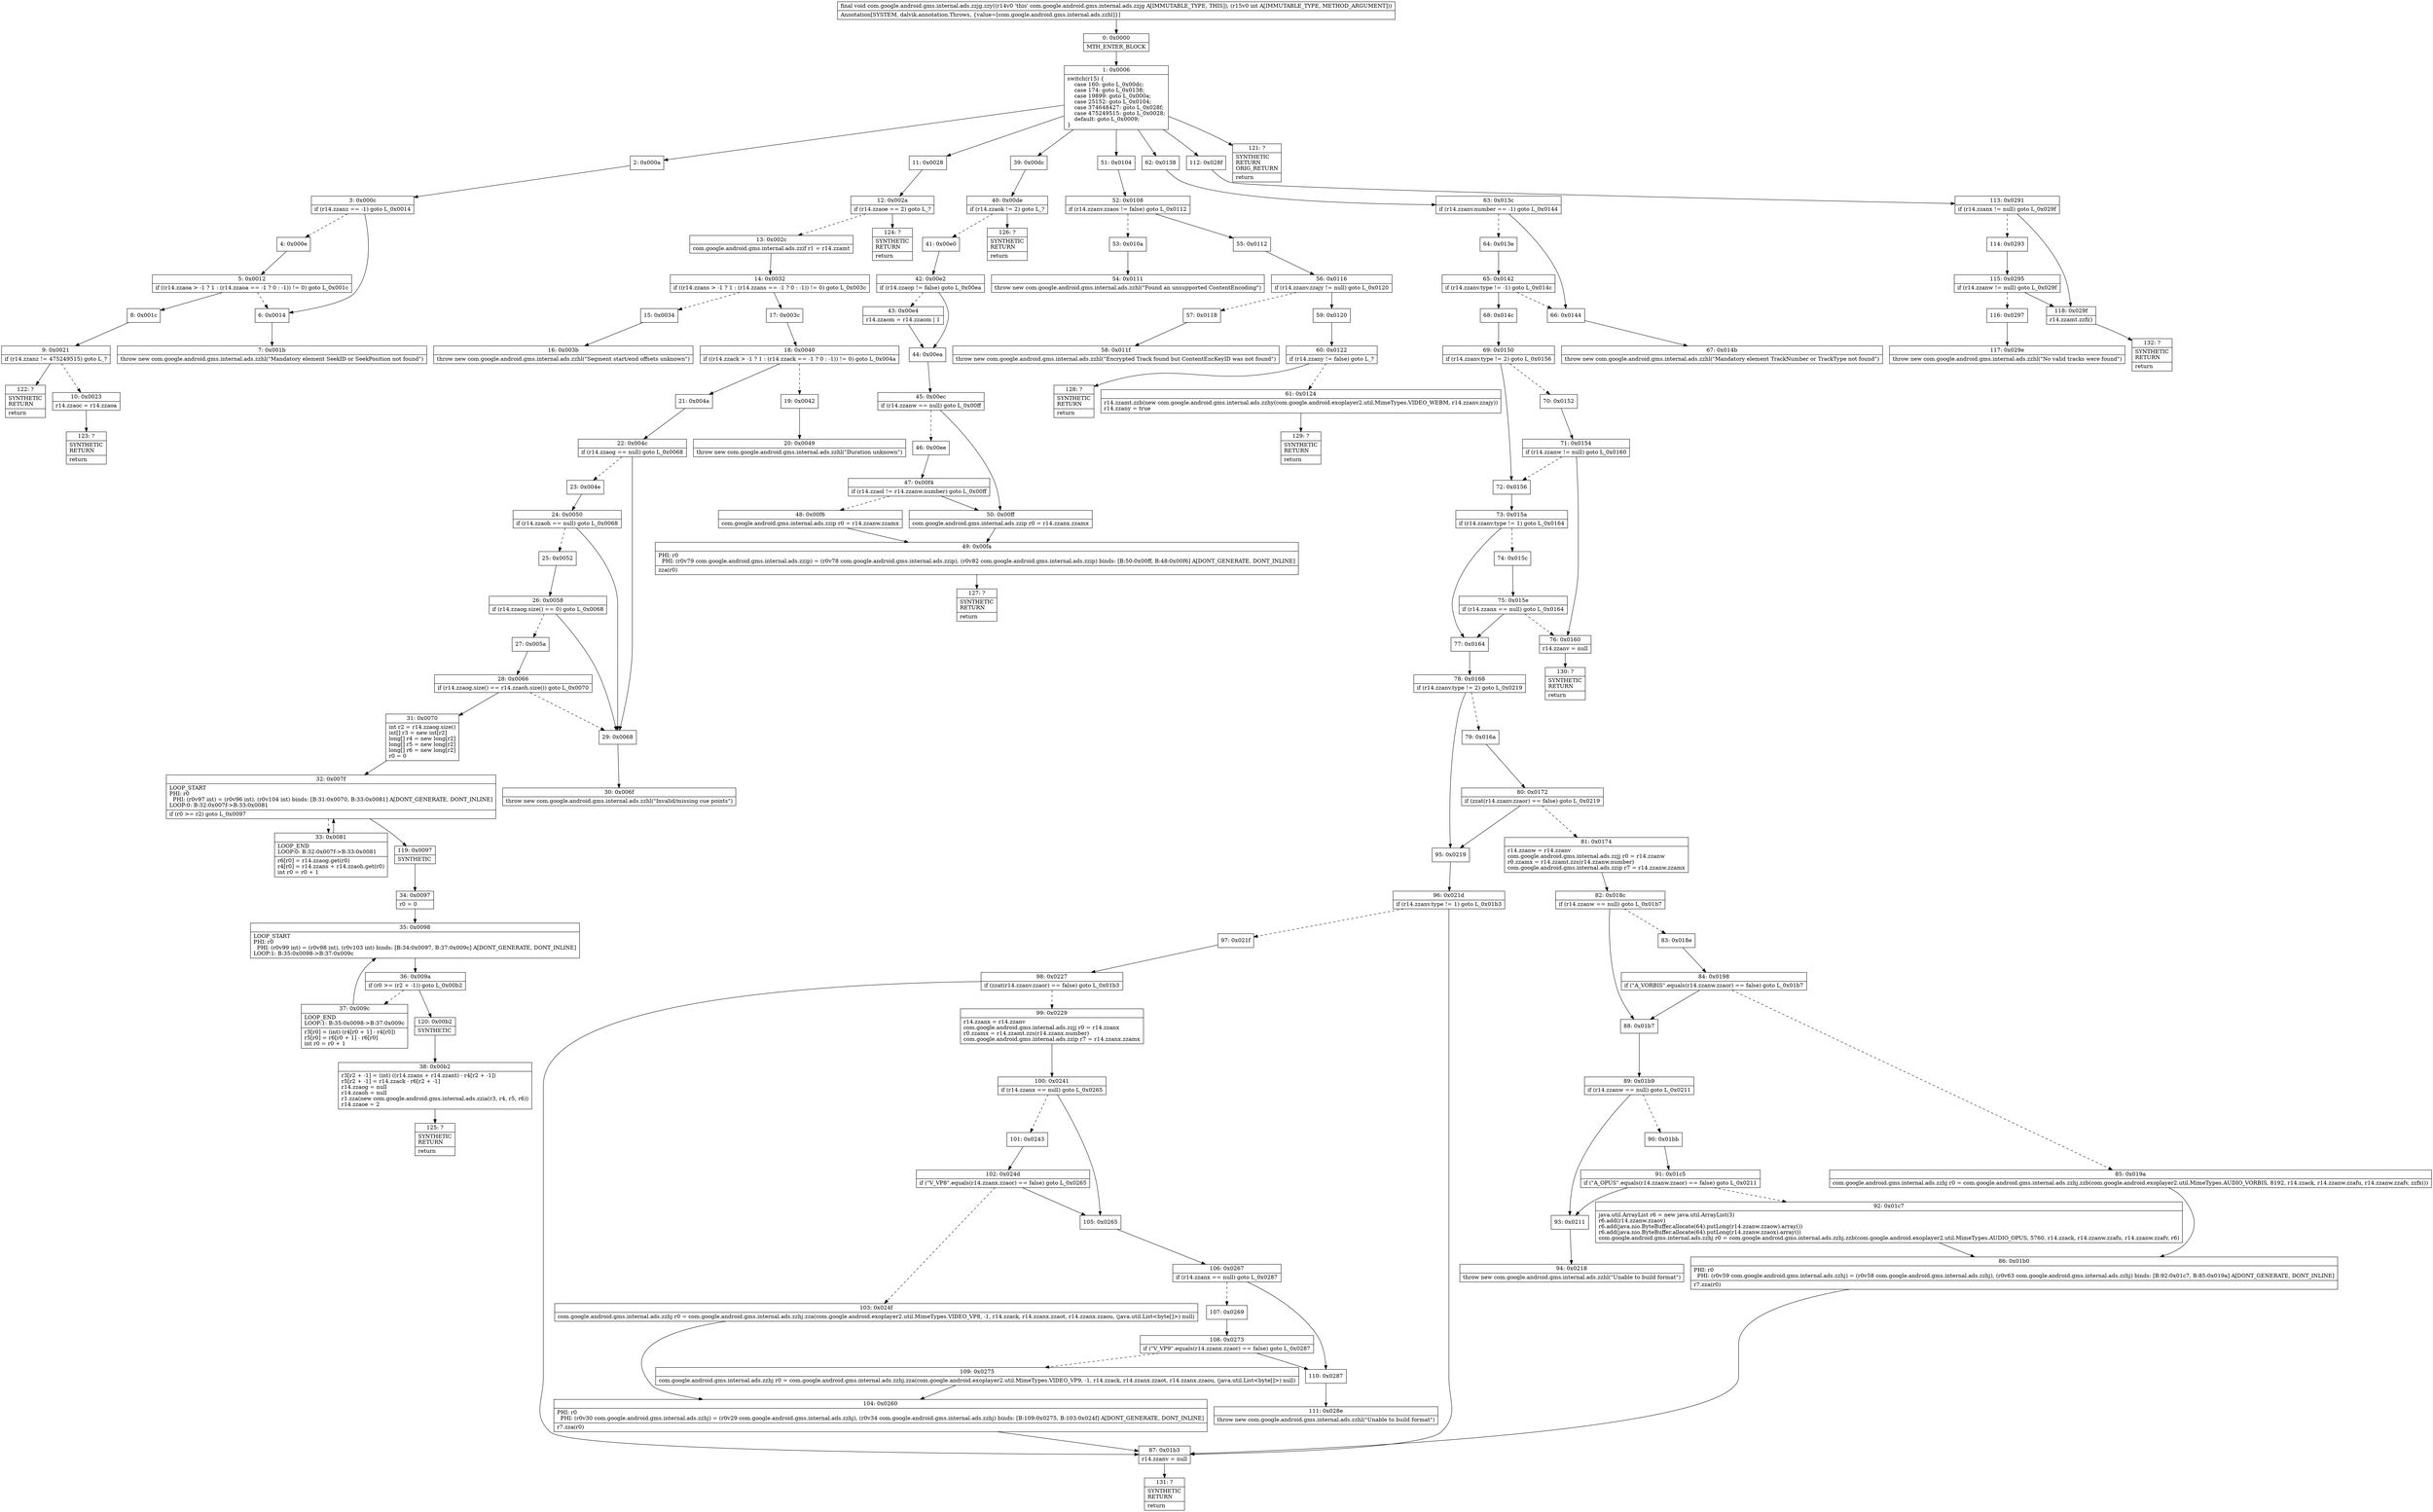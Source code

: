 digraph "CFG forcom.google.android.gms.internal.ads.zzjg.zzy(I)V" {
Node_0 [shape=record,label="{0\:\ 0x0000|MTH_ENTER_BLOCK\l}"];
Node_1 [shape=record,label="{1\:\ 0x0006|switch(r15) \{\l    case 160: goto L_0x00dc;\l    case 174: goto L_0x0138;\l    case 19899: goto L_0x000a;\l    case 25152: goto L_0x0104;\l    case 374648427: goto L_0x028f;\l    case 475249515: goto L_0x0028;\l    default: goto L_0x0009;\l\}\l}"];
Node_2 [shape=record,label="{2\:\ 0x000a}"];
Node_3 [shape=record,label="{3\:\ 0x000c|if (r14.zzanz == \-1) goto L_0x0014\l}"];
Node_4 [shape=record,label="{4\:\ 0x000e}"];
Node_5 [shape=record,label="{5\:\ 0x0012|if ((r14.zzaoa \> \-1 ? 1 : (r14.zzaoa == \-1 ? 0 : \-1)) != 0) goto L_0x001c\l}"];
Node_6 [shape=record,label="{6\:\ 0x0014}"];
Node_7 [shape=record,label="{7\:\ 0x001b|throw new com.google.android.gms.internal.ads.zzhl(\"Mandatory element SeekID or SeekPosition not found\")\l}"];
Node_8 [shape=record,label="{8\:\ 0x001c}"];
Node_9 [shape=record,label="{9\:\ 0x0021|if (r14.zzanz != 475249515) goto L_?\l}"];
Node_10 [shape=record,label="{10\:\ 0x0023|r14.zzaoc = r14.zzaoa\l}"];
Node_11 [shape=record,label="{11\:\ 0x0028}"];
Node_12 [shape=record,label="{12\:\ 0x002a|if (r14.zzaoe == 2) goto L_?\l}"];
Node_13 [shape=record,label="{13\:\ 0x002c|com.google.android.gms.internal.ads.zzif r1 = r14.zzamt\l}"];
Node_14 [shape=record,label="{14\:\ 0x0032|if ((r14.zzans \> \-1 ? 1 : (r14.zzans == \-1 ? 0 : \-1)) != 0) goto L_0x003c\l}"];
Node_15 [shape=record,label="{15\:\ 0x0034}"];
Node_16 [shape=record,label="{16\:\ 0x003b|throw new com.google.android.gms.internal.ads.zzhl(\"Segment start\/end offsets unknown\")\l}"];
Node_17 [shape=record,label="{17\:\ 0x003c}"];
Node_18 [shape=record,label="{18\:\ 0x0040|if ((r14.zzack \> \-1 ? 1 : (r14.zzack == \-1 ? 0 : \-1)) != 0) goto L_0x004a\l}"];
Node_19 [shape=record,label="{19\:\ 0x0042}"];
Node_20 [shape=record,label="{20\:\ 0x0049|throw new com.google.android.gms.internal.ads.zzhl(\"Duration unknown\")\l}"];
Node_21 [shape=record,label="{21\:\ 0x004a}"];
Node_22 [shape=record,label="{22\:\ 0x004c|if (r14.zzaog == null) goto L_0x0068\l}"];
Node_23 [shape=record,label="{23\:\ 0x004e}"];
Node_24 [shape=record,label="{24\:\ 0x0050|if (r14.zzaoh == null) goto L_0x0068\l}"];
Node_25 [shape=record,label="{25\:\ 0x0052}"];
Node_26 [shape=record,label="{26\:\ 0x0058|if (r14.zzaog.size() == 0) goto L_0x0068\l}"];
Node_27 [shape=record,label="{27\:\ 0x005a}"];
Node_28 [shape=record,label="{28\:\ 0x0066|if (r14.zzaog.size() == r14.zzaoh.size()) goto L_0x0070\l}"];
Node_29 [shape=record,label="{29\:\ 0x0068}"];
Node_30 [shape=record,label="{30\:\ 0x006f|throw new com.google.android.gms.internal.ads.zzhl(\"Invalid\/missing cue points\")\l}"];
Node_31 [shape=record,label="{31\:\ 0x0070|int r2 = r14.zzaog.size()\lint[] r3 = new int[r2]\llong[] r4 = new long[r2]\llong[] r5 = new long[r2]\llong[] r6 = new long[r2]\lr0 = 0\l}"];
Node_32 [shape=record,label="{32\:\ 0x007f|LOOP_START\lPHI: r0 \l  PHI: (r0v97 int) = (r0v96 int), (r0v104 int) binds: [B:31:0x0070, B:33:0x0081] A[DONT_GENERATE, DONT_INLINE]\lLOOP:0: B:32:0x007f\-\>B:33:0x0081\l|if (r0 \>= r2) goto L_0x0097\l}"];
Node_33 [shape=record,label="{33\:\ 0x0081|LOOP_END\lLOOP:0: B:32:0x007f\-\>B:33:0x0081\l|r6[r0] = r14.zzaog.get(r0)\lr4[r0] = r14.zzans + r14.zzaoh.get(r0)\lint r0 = r0 + 1\l}"];
Node_34 [shape=record,label="{34\:\ 0x0097|r0 = 0\l}"];
Node_35 [shape=record,label="{35\:\ 0x0098|LOOP_START\lPHI: r0 \l  PHI: (r0v99 int) = (r0v98 int), (r0v103 int) binds: [B:34:0x0097, B:37:0x009c] A[DONT_GENERATE, DONT_INLINE]\lLOOP:1: B:35:0x0098\-\>B:37:0x009c\l}"];
Node_36 [shape=record,label="{36\:\ 0x009a|if (r0 \>= (r2 + \-1)) goto L_0x00b2\l}"];
Node_37 [shape=record,label="{37\:\ 0x009c|LOOP_END\lLOOP:1: B:35:0x0098\-\>B:37:0x009c\l|r3[r0] = (int) (r4[r0 + 1] \- r4[r0])\lr5[r0] = r6[r0 + 1] \- r6[r0]\lint r0 = r0 + 1\l}"];
Node_38 [shape=record,label="{38\:\ 0x00b2|r3[r2 + \-1] = (int) ((r14.zzans + r14.zzant) \- r4[r2 + \-1])\lr5[r2 + \-1] = r14.zzack \- r6[r2 + \-1]\lr14.zzaog = null\lr14.zzaoh = null\lr1.zza(new com.google.android.gms.internal.ads.zzia(r3, r4, r5, r6))\lr14.zzaoe = 2\l}"];
Node_39 [shape=record,label="{39\:\ 0x00dc}"];
Node_40 [shape=record,label="{40\:\ 0x00de|if (r14.zzaok != 2) goto L_?\l}"];
Node_41 [shape=record,label="{41\:\ 0x00e0}"];
Node_42 [shape=record,label="{42\:\ 0x00e2|if (r14.zzaop != false) goto L_0x00ea\l}"];
Node_43 [shape=record,label="{43\:\ 0x00e4|r14.zzaom = r14.zzaom \| 1\l}"];
Node_44 [shape=record,label="{44\:\ 0x00ea}"];
Node_45 [shape=record,label="{45\:\ 0x00ec|if (r14.zzanw == null) goto L_0x00ff\l}"];
Node_46 [shape=record,label="{46\:\ 0x00ee}"];
Node_47 [shape=record,label="{47\:\ 0x00f4|if (r14.zzaol != r14.zzanw.number) goto L_0x00ff\l}"];
Node_48 [shape=record,label="{48\:\ 0x00f6|com.google.android.gms.internal.ads.zzip r0 = r14.zzanw.zzamx\l}"];
Node_49 [shape=record,label="{49\:\ 0x00fa|PHI: r0 \l  PHI: (r0v79 com.google.android.gms.internal.ads.zzip) = (r0v78 com.google.android.gms.internal.ads.zzip), (r0v82 com.google.android.gms.internal.ads.zzip) binds: [B:50:0x00ff, B:48:0x00f6] A[DONT_GENERATE, DONT_INLINE]\l|zza(r0)\l}"];
Node_50 [shape=record,label="{50\:\ 0x00ff|com.google.android.gms.internal.ads.zzip r0 = r14.zzanx.zzamx\l}"];
Node_51 [shape=record,label="{51\:\ 0x0104}"];
Node_52 [shape=record,label="{52\:\ 0x0108|if (r14.zzanv.zzaos != false) goto L_0x0112\l}"];
Node_53 [shape=record,label="{53\:\ 0x010a}"];
Node_54 [shape=record,label="{54\:\ 0x0111|throw new com.google.android.gms.internal.ads.zzhl(\"Found an unsupported ContentEncoding\")\l}"];
Node_55 [shape=record,label="{55\:\ 0x0112}"];
Node_56 [shape=record,label="{56\:\ 0x0116|if (r14.zzanv.zzajy != null) goto L_0x0120\l}"];
Node_57 [shape=record,label="{57\:\ 0x0118}"];
Node_58 [shape=record,label="{58\:\ 0x011f|throw new com.google.android.gms.internal.ads.zzhl(\"Encrypted Track found but ContentEncKeyID was not found\")\l}"];
Node_59 [shape=record,label="{59\:\ 0x0120}"];
Node_60 [shape=record,label="{60\:\ 0x0122|if (r14.zzany != false) goto L_?\l}"];
Node_61 [shape=record,label="{61\:\ 0x0124|r14.zzamt.zzb(new com.google.android.gms.internal.ads.zzhy(com.google.android.exoplayer2.util.MimeTypes.VIDEO_WEBM, r14.zzanv.zzajy))\lr14.zzany = true\l}"];
Node_62 [shape=record,label="{62\:\ 0x0138}"];
Node_63 [shape=record,label="{63\:\ 0x013c|if (r14.zzanv.number == \-1) goto L_0x0144\l}"];
Node_64 [shape=record,label="{64\:\ 0x013e}"];
Node_65 [shape=record,label="{65\:\ 0x0142|if (r14.zzanv.type != \-1) goto L_0x014c\l}"];
Node_66 [shape=record,label="{66\:\ 0x0144}"];
Node_67 [shape=record,label="{67\:\ 0x014b|throw new com.google.android.gms.internal.ads.zzhl(\"Mandatory element TrackNumber or TrackType not found\")\l}"];
Node_68 [shape=record,label="{68\:\ 0x014c}"];
Node_69 [shape=record,label="{69\:\ 0x0150|if (r14.zzanv.type != 2) goto L_0x0156\l}"];
Node_70 [shape=record,label="{70\:\ 0x0152}"];
Node_71 [shape=record,label="{71\:\ 0x0154|if (r14.zzanw != null) goto L_0x0160\l}"];
Node_72 [shape=record,label="{72\:\ 0x0156}"];
Node_73 [shape=record,label="{73\:\ 0x015a|if (r14.zzanv.type != 1) goto L_0x0164\l}"];
Node_74 [shape=record,label="{74\:\ 0x015c}"];
Node_75 [shape=record,label="{75\:\ 0x015e|if (r14.zzanx == null) goto L_0x0164\l}"];
Node_76 [shape=record,label="{76\:\ 0x0160|r14.zzanv = null\l}"];
Node_77 [shape=record,label="{77\:\ 0x0164}"];
Node_78 [shape=record,label="{78\:\ 0x0168|if (r14.zzanv.type != 2) goto L_0x0219\l}"];
Node_79 [shape=record,label="{79\:\ 0x016a}"];
Node_80 [shape=record,label="{80\:\ 0x0172|if (zzat(r14.zzanv.zzaor) == false) goto L_0x0219\l}"];
Node_81 [shape=record,label="{81\:\ 0x0174|r14.zzanw = r14.zzanv\lcom.google.android.gms.internal.ads.zzjj r0 = r14.zzanw\lr0.zzamx = r14.zzamt.zzs(r14.zzanw.number)\lcom.google.android.gms.internal.ads.zzip r7 = r14.zzanw.zzamx\l}"];
Node_82 [shape=record,label="{82\:\ 0x018c|if (r14.zzanw == null) goto L_0x01b7\l}"];
Node_83 [shape=record,label="{83\:\ 0x018e}"];
Node_84 [shape=record,label="{84\:\ 0x0198|if (\"A_VORBIS\".equals(r14.zzanw.zzaor) == false) goto L_0x01b7\l}"];
Node_85 [shape=record,label="{85\:\ 0x019a|com.google.android.gms.internal.ads.zzhj r0 = com.google.android.gms.internal.ads.zzhj.zzb(com.google.android.exoplayer2.util.MimeTypes.AUDIO_VORBIS, 8192, r14.zzack, r14.zzanw.zzafu, r14.zzanw.zzafv, zzfx())\l}"];
Node_86 [shape=record,label="{86\:\ 0x01b0|PHI: r0 \l  PHI: (r0v59 com.google.android.gms.internal.ads.zzhj) = (r0v58 com.google.android.gms.internal.ads.zzhj), (r0v63 com.google.android.gms.internal.ads.zzhj) binds: [B:92:0x01c7, B:85:0x019a] A[DONT_GENERATE, DONT_INLINE]\l|r7.zza(r0)\l}"];
Node_87 [shape=record,label="{87\:\ 0x01b3|r14.zzanv = null\l}"];
Node_88 [shape=record,label="{88\:\ 0x01b7}"];
Node_89 [shape=record,label="{89\:\ 0x01b9|if (r14.zzanw == null) goto L_0x0211\l}"];
Node_90 [shape=record,label="{90\:\ 0x01bb}"];
Node_91 [shape=record,label="{91\:\ 0x01c5|if (\"A_OPUS\".equals(r14.zzanw.zzaor) == false) goto L_0x0211\l}"];
Node_92 [shape=record,label="{92\:\ 0x01c7|java.util.ArrayList r6 = new java.util.ArrayList(3)\lr6.add(r14.zzanw.zzaov)\lr6.add(java.nio.ByteBuffer.allocate(64).putLong(r14.zzanw.zzaow).array())\lr6.add(java.nio.ByteBuffer.allocate(64).putLong(r14.zzanw.zzaox).array())\lcom.google.android.gms.internal.ads.zzhj r0 = com.google.android.gms.internal.ads.zzhj.zzb(com.google.android.exoplayer2.util.MimeTypes.AUDIO_OPUS, 5760, r14.zzack, r14.zzanw.zzafu, r14.zzanw.zzafv, r6)\l}"];
Node_93 [shape=record,label="{93\:\ 0x0211}"];
Node_94 [shape=record,label="{94\:\ 0x0218|throw new com.google.android.gms.internal.ads.zzhl(\"Unable to build format\")\l}"];
Node_95 [shape=record,label="{95\:\ 0x0219}"];
Node_96 [shape=record,label="{96\:\ 0x021d|if (r14.zzanv.type != 1) goto L_0x01b3\l}"];
Node_97 [shape=record,label="{97\:\ 0x021f}"];
Node_98 [shape=record,label="{98\:\ 0x0227|if (zzat(r14.zzanv.zzaor) == false) goto L_0x01b3\l}"];
Node_99 [shape=record,label="{99\:\ 0x0229|r14.zzanx = r14.zzanv\lcom.google.android.gms.internal.ads.zzjj r0 = r14.zzanx\lr0.zzamx = r14.zzamt.zzs(r14.zzanx.number)\lcom.google.android.gms.internal.ads.zzip r7 = r14.zzanx.zzamx\l}"];
Node_100 [shape=record,label="{100\:\ 0x0241|if (r14.zzanx == null) goto L_0x0265\l}"];
Node_101 [shape=record,label="{101\:\ 0x0243}"];
Node_102 [shape=record,label="{102\:\ 0x024d|if (\"V_VP8\".equals(r14.zzanx.zzaor) == false) goto L_0x0265\l}"];
Node_103 [shape=record,label="{103\:\ 0x024f|com.google.android.gms.internal.ads.zzhj r0 = com.google.android.gms.internal.ads.zzhj.zza(com.google.android.exoplayer2.util.MimeTypes.VIDEO_VP8, \-1, r14.zzack, r14.zzanx.zzaot, r14.zzanx.zzaou, (java.util.List\<byte[]\>) null)\l}"];
Node_104 [shape=record,label="{104\:\ 0x0260|PHI: r0 \l  PHI: (r0v30 com.google.android.gms.internal.ads.zzhj) = (r0v29 com.google.android.gms.internal.ads.zzhj), (r0v34 com.google.android.gms.internal.ads.zzhj) binds: [B:109:0x0275, B:103:0x024f] A[DONT_GENERATE, DONT_INLINE]\l|r7.zza(r0)\l}"];
Node_105 [shape=record,label="{105\:\ 0x0265}"];
Node_106 [shape=record,label="{106\:\ 0x0267|if (r14.zzanx == null) goto L_0x0287\l}"];
Node_107 [shape=record,label="{107\:\ 0x0269}"];
Node_108 [shape=record,label="{108\:\ 0x0273|if (\"V_VP9\".equals(r14.zzanx.zzaor) == false) goto L_0x0287\l}"];
Node_109 [shape=record,label="{109\:\ 0x0275|com.google.android.gms.internal.ads.zzhj r0 = com.google.android.gms.internal.ads.zzhj.zza(com.google.android.exoplayer2.util.MimeTypes.VIDEO_VP9, \-1, r14.zzack, r14.zzanx.zzaot, r14.zzanx.zzaou, (java.util.List\<byte[]\>) null)\l}"];
Node_110 [shape=record,label="{110\:\ 0x0287}"];
Node_111 [shape=record,label="{111\:\ 0x028e|throw new com.google.android.gms.internal.ads.zzhl(\"Unable to build format\")\l}"];
Node_112 [shape=record,label="{112\:\ 0x028f}"];
Node_113 [shape=record,label="{113\:\ 0x0291|if (r14.zzanx != null) goto L_0x029f\l}"];
Node_114 [shape=record,label="{114\:\ 0x0293}"];
Node_115 [shape=record,label="{115\:\ 0x0295|if (r14.zzanw != null) goto L_0x029f\l}"];
Node_116 [shape=record,label="{116\:\ 0x0297}"];
Node_117 [shape=record,label="{117\:\ 0x029e|throw new com.google.android.gms.internal.ads.zzhl(\"No valid tracks were found\")\l}"];
Node_118 [shape=record,label="{118\:\ 0x029f|r14.zzamt.zzfi()\l}"];
Node_119 [shape=record,label="{119\:\ 0x0097|SYNTHETIC\l}"];
Node_120 [shape=record,label="{120\:\ 0x00b2|SYNTHETIC\l}"];
Node_121 [shape=record,label="{121\:\ ?|SYNTHETIC\lRETURN\lORIG_RETURN\l|return\l}"];
Node_122 [shape=record,label="{122\:\ ?|SYNTHETIC\lRETURN\l|return\l}"];
Node_123 [shape=record,label="{123\:\ ?|SYNTHETIC\lRETURN\l|return\l}"];
Node_124 [shape=record,label="{124\:\ ?|SYNTHETIC\lRETURN\l|return\l}"];
Node_125 [shape=record,label="{125\:\ ?|SYNTHETIC\lRETURN\l|return\l}"];
Node_126 [shape=record,label="{126\:\ ?|SYNTHETIC\lRETURN\l|return\l}"];
Node_127 [shape=record,label="{127\:\ ?|SYNTHETIC\lRETURN\l|return\l}"];
Node_128 [shape=record,label="{128\:\ ?|SYNTHETIC\lRETURN\l|return\l}"];
Node_129 [shape=record,label="{129\:\ ?|SYNTHETIC\lRETURN\l|return\l}"];
Node_130 [shape=record,label="{130\:\ ?|SYNTHETIC\lRETURN\l|return\l}"];
Node_131 [shape=record,label="{131\:\ ?|SYNTHETIC\lRETURN\l|return\l}"];
Node_132 [shape=record,label="{132\:\ ?|SYNTHETIC\lRETURN\l|return\l}"];
MethodNode[shape=record,label="{final void com.google.android.gms.internal.ads.zzjg.zzy((r14v0 'this' com.google.android.gms.internal.ads.zzjg A[IMMUTABLE_TYPE, THIS]), (r15v0 int A[IMMUTABLE_TYPE, METHOD_ARGUMENT]))  | Annotation[SYSTEM, dalvik.annotation.Throws, \{value=[com.google.android.gms.internal.ads.zzhl]\}]\l}"];
MethodNode -> Node_0;
Node_0 -> Node_1;
Node_1 -> Node_2;
Node_1 -> Node_11;
Node_1 -> Node_39;
Node_1 -> Node_51;
Node_1 -> Node_62;
Node_1 -> Node_112;
Node_1 -> Node_121;
Node_2 -> Node_3;
Node_3 -> Node_4[style=dashed];
Node_3 -> Node_6;
Node_4 -> Node_5;
Node_5 -> Node_6[style=dashed];
Node_5 -> Node_8;
Node_6 -> Node_7;
Node_8 -> Node_9;
Node_9 -> Node_10[style=dashed];
Node_9 -> Node_122;
Node_10 -> Node_123;
Node_11 -> Node_12;
Node_12 -> Node_13[style=dashed];
Node_12 -> Node_124;
Node_13 -> Node_14;
Node_14 -> Node_15[style=dashed];
Node_14 -> Node_17;
Node_15 -> Node_16;
Node_17 -> Node_18;
Node_18 -> Node_19[style=dashed];
Node_18 -> Node_21;
Node_19 -> Node_20;
Node_21 -> Node_22;
Node_22 -> Node_23[style=dashed];
Node_22 -> Node_29;
Node_23 -> Node_24;
Node_24 -> Node_25[style=dashed];
Node_24 -> Node_29;
Node_25 -> Node_26;
Node_26 -> Node_27[style=dashed];
Node_26 -> Node_29;
Node_27 -> Node_28;
Node_28 -> Node_29[style=dashed];
Node_28 -> Node_31;
Node_29 -> Node_30;
Node_31 -> Node_32;
Node_32 -> Node_33[style=dashed];
Node_32 -> Node_119;
Node_33 -> Node_32;
Node_34 -> Node_35;
Node_35 -> Node_36;
Node_36 -> Node_37[style=dashed];
Node_36 -> Node_120;
Node_37 -> Node_35;
Node_38 -> Node_125;
Node_39 -> Node_40;
Node_40 -> Node_41[style=dashed];
Node_40 -> Node_126;
Node_41 -> Node_42;
Node_42 -> Node_43[style=dashed];
Node_42 -> Node_44;
Node_43 -> Node_44;
Node_44 -> Node_45;
Node_45 -> Node_46[style=dashed];
Node_45 -> Node_50;
Node_46 -> Node_47;
Node_47 -> Node_48[style=dashed];
Node_47 -> Node_50;
Node_48 -> Node_49;
Node_49 -> Node_127;
Node_50 -> Node_49;
Node_51 -> Node_52;
Node_52 -> Node_53[style=dashed];
Node_52 -> Node_55;
Node_53 -> Node_54;
Node_55 -> Node_56;
Node_56 -> Node_57[style=dashed];
Node_56 -> Node_59;
Node_57 -> Node_58;
Node_59 -> Node_60;
Node_60 -> Node_61[style=dashed];
Node_60 -> Node_128;
Node_61 -> Node_129;
Node_62 -> Node_63;
Node_63 -> Node_64[style=dashed];
Node_63 -> Node_66;
Node_64 -> Node_65;
Node_65 -> Node_66[style=dashed];
Node_65 -> Node_68;
Node_66 -> Node_67;
Node_68 -> Node_69;
Node_69 -> Node_70[style=dashed];
Node_69 -> Node_72;
Node_70 -> Node_71;
Node_71 -> Node_72[style=dashed];
Node_71 -> Node_76;
Node_72 -> Node_73;
Node_73 -> Node_74[style=dashed];
Node_73 -> Node_77;
Node_74 -> Node_75;
Node_75 -> Node_76[style=dashed];
Node_75 -> Node_77;
Node_76 -> Node_130;
Node_77 -> Node_78;
Node_78 -> Node_79[style=dashed];
Node_78 -> Node_95;
Node_79 -> Node_80;
Node_80 -> Node_81[style=dashed];
Node_80 -> Node_95;
Node_81 -> Node_82;
Node_82 -> Node_83[style=dashed];
Node_82 -> Node_88;
Node_83 -> Node_84;
Node_84 -> Node_85[style=dashed];
Node_84 -> Node_88;
Node_85 -> Node_86;
Node_86 -> Node_87;
Node_87 -> Node_131;
Node_88 -> Node_89;
Node_89 -> Node_90[style=dashed];
Node_89 -> Node_93;
Node_90 -> Node_91;
Node_91 -> Node_92[style=dashed];
Node_91 -> Node_93;
Node_92 -> Node_86;
Node_93 -> Node_94;
Node_95 -> Node_96;
Node_96 -> Node_87;
Node_96 -> Node_97[style=dashed];
Node_97 -> Node_98;
Node_98 -> Node_87;
Node_98 -> Node_99[style=dashed];
Node_99 -> Node_100;
Node_100 -> Node_101[style=dashed];
Node_100 -> Node_105;
Node_101 -> Node_102;
Node_102 -> Node_103[style=dashed];
Node_102 -> Node_105;
Node_103 -> Node_104;
Node_104 -> Node_87;
Node_105 -> Node_106;
Node_106 -> Node_107[style=dashed];
Node_106 -> Node_110;
Node_107 -> Node_108;
Node_108 -> Node_109[style=dashed];
Node_108 -> Node_110;
Node_109 -> Node_104;
Node_110 -> Node_111;
Node_112 -> Node_113;
Node_113 -> Node_114[style=dashed];
Node_113 -> Node_118;
Node_114 -> Node_115;
Node_115 -> Node_116[style=dashed];
Node_115 -> Node_118;
Node_116 -> Node_117;
Node_118 -> Node_132;
Node_119 -> Node_34;
Node_120 -> Node_38;
}

